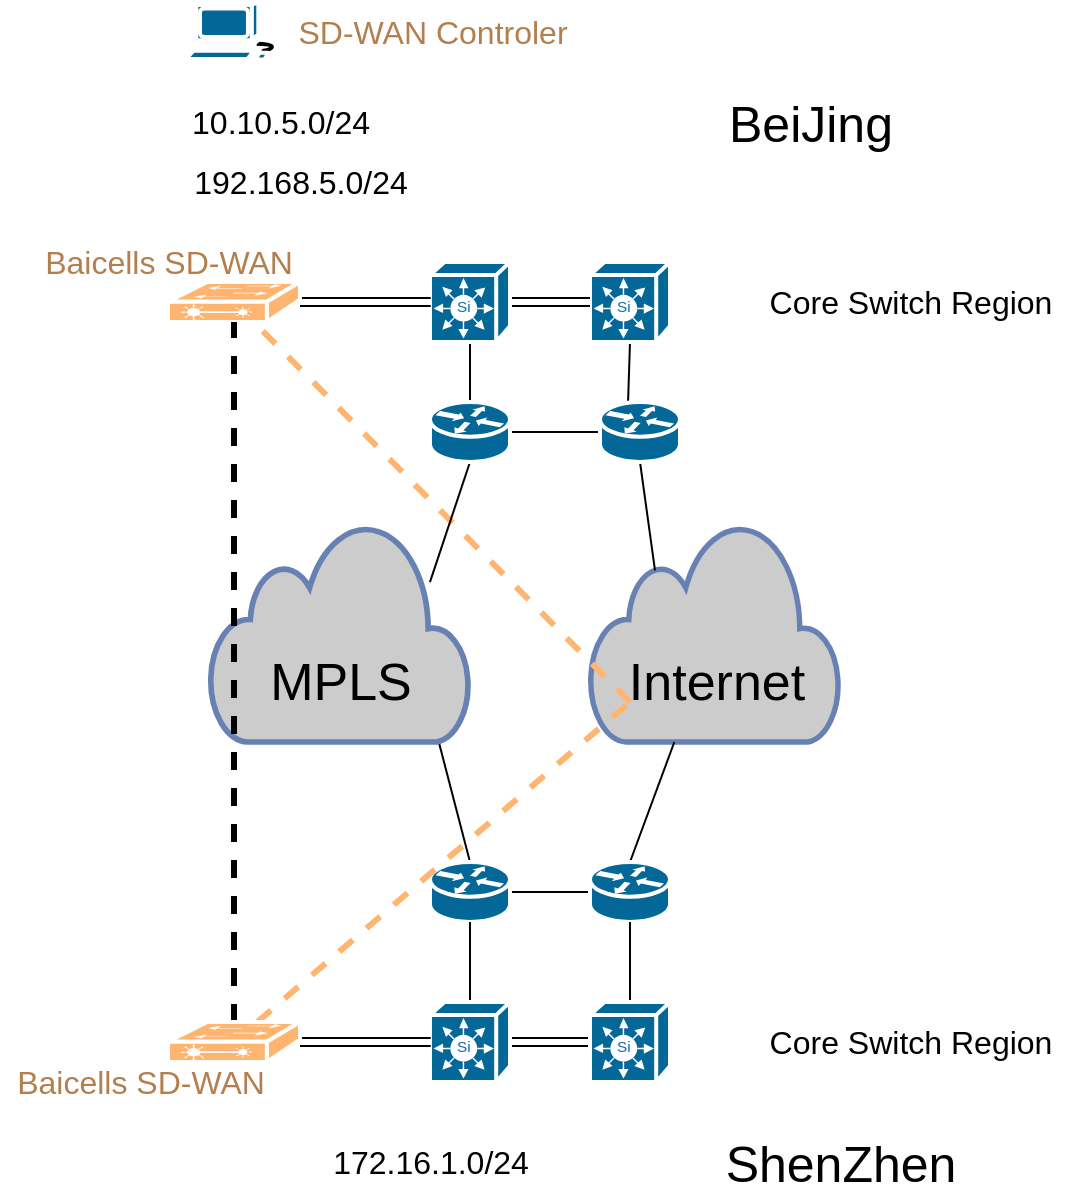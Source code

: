 <mxfile version="12.3.2" type="device" pages="1"><diagram id="PY_A-BzMhdaa1p5myp_l" name="Page-1"><mxGraphModel dx="1422" dy="708" grid="1" gridSize="10" guides="1" tooltips="1" connect="1" arrows="1" fold="1" page="1" pageScale="1" pageWidth="850" pageHeight="1100" math="0" shadow="0"><root><mxCell id="0"/><mxCell id="1" parent="0"/><mxCell id="iw6hG1QnWfBVN7cEv1At-9" value="" style="html=1;outlineConnect=0;fillColor=#CCCCCC;strokeColor=#6881B3;gradientColor=none;gradientDirection=north;strokeWidth=2;shape=mxgraph.networks.cloud;fontColor=#ffffff;" vertex="1" parent="1"><mxGeometry x="400" y="350" width="125" height="110" as="geometry"/></mxCell><mxCell id="iw6hG1QnWfBVN7cEv1At-35" style="edgeStyle=none;rounded=0;orthogonalLoop=1;jettySize=auto;html=1;exitX=0.5;exitY=1;exitDx=0;exitDy=0;exitPerimeter=0;entryX=0.35;entryY=0.033;entryDx=0;entryDy=0;entryPerimeter=0;endArrow=none;endFill=0;strokeColor=#000000;" edge="1" parent="1" source="iw6hG1QnWfBVN7cEv1At-5" target="iw6hG1QnWfBVN7cEv1At-15"><mxGeometry relative="1" as="geometry"/></mxCell><mxCell id="iw6hG1QnWfBVN7cEv1At-5" value="" style="shape=mxgraph.cisco.switches.simultilayer_switch;html=1;pointerEvents=1;dashed=0;fillColor=#036897;strokeColor=#ffffff;strokeWidth=2;verticalLabelPosition=bottom;verticalAlign=top;align=center;outlineConnect=0;" vertex="1" parent="1"><mxGeometry x="400" y="220" width="40" height="40" as="geometry"/></mxCell><mxCell id="iw6hG1QnWfBVN7cEv1At-39" style="edgeStyle=none;rounded=0;orthogonalLoop=1;jettySize=auto;html=1;exitX=1;exitY=0.5;exitDx=0;exitDy=0;exitPerimeter=0;entryX=0;entryY=0.5;entryDx=0;entryDy=0;entryPerimeter=0;endArrow=none;endFill=0;strokeColor=#000000;" edge="1" parent="1" source="iw6hG1QnWfBVN7cEv1At-7" target="iw6hG1QnWfBVN7cEv1At-10"><mxGeometry relative="1" as="geometry"/></mxCell><mxCell id="iw6hG1QnWfBVN7cEv1At-40" style="edgeStyle=none;rounded=0;orthogonalLoop=1;jettySize=auto;html=1;exitX=0.5;exitY=0;exitDx=0;exitDy=0;exitPerimeter=0;entryX=0.88;entryY=1;entryDx=0;entryDy=0;entryPerimeter=0;endArrow=none;endFill=0;strokeColor=#000000;" edge="1" parent="1" source="iw6hG1QnWfBVN7cEv1At-7" target="iw6hG1QnWfBVN7cEv1At-8"><mxGeometry relative="1" as="geometry"/></mxCell><mxCell id="iw6hG1QnWfBVN7cEv1At-7" value="" style="shape=mxgraph.cisco.routers.router;html=1;pointerEvents=1;dashed=0;fillColor=#036897;strokeColor=#ffffff;strokeWidth=2;verticalLabelPosition=bottom;verticalAlign=top;align=center;outlineConnect=0;" vertex="1" parent="1"><mxGeometry x="320" y="520" width="40" height="30" as="geometry"/></mxCell><mxCell id="iw6hG1QnWfBVN7cEv1At-8" value="" style="html=1;outlineConnect=0;fillColor=#CCCCCC;strokeColor=#6881B3;gradientColor=none;gradientDirection=north;strokeWidth=2;shape=mxgraph.networks.cloud;fontColor=#ffffff;" vertex="1" parent="1"><mxGeometry x="210" y="350" width="130" height="110" as="geometry"/></mxCell><mxCell id="iw6hG1QnWfBVN7cEv1At-28" style="edgeStyle=none;rounded=0;orthogonalLoop=1;jettySize=auto;html=1;dashed=1;endArrow=none;endFill=0;fillColor=#ffe6cc;strokeColor=#FFB570;strokeWidth=3;" edge="1" parent="1" target="iw6hG1QnWfBVN7cEv1At-16"><mxGeometry relative="1" as="geometry"><mxPoint x="420" y="440" as="sourcePoint"/></mxGeometry></mxCell><mxCell id="iw6hG1QnWfBVN7cEv1At-41" style="edgeStyle=none;rounded=0;orthogonalLoop=1;jettySize=auto;html=1;exitX=0.5;exitY=0;exitDx=0;exitDy=0;exitPerimeter=0;endArrow=none;endFill=0;strokeColor=#000000;" edge="1" parent="1" source="iw6hG1QnWfBVN7cEv1At-10" target="iw6hG1QnWfBVN7cEv1At-9"><mxGeometry relative="1" as="geometry"><mxPoint x="430" y="470" as="targetPoint"/></mxGeometry></mxCell><mxCell id="iw6hG1QnWfBVN7cEv1At-10" value="" style="shape=mxgraph.cisco.routers.router;html=1;pointerEvents=1;dashed=0;fillColor=#036897;strokeColor=#ffffff;strokeWidth=2;verticalLabelPosition=bottom;verticalAlign=top;align=center;outlineConnect=0;" vertex="1" parent="1"><mxGeometry x="400" y="520" width="40" height="30" as="geometry"/></mxCell><mxCell id="iw6hG1QnWfBVN7cEv1At-32" style="edgeStyle=none;shape=link;rounded=0;orthogonalLoop=1;jettySize=auto;html=1;exitX=1;exitY=0.5;exitDx=0;exitDy=0;exitPerimeter=0;entryX=0.01;entryY=0.5;entryDx=0;entryDy=0;entryPerimeter=0;endArrow=none;endFill=0;strokeColor=#000000;" edge="1" parent="1" source="iw6hG1QnWfBVN7cEv1At-11" target="iw6hG1QnWfBVN7cEv1At-12"><mxGeometry relative="1" as="geometry"/></mxCell><mxCell id="iw6hG1QnWfBVN7cEv1At-36" style="edgeStyle=none;rounded=0;orthogonalLoop=1;jettySize=auto;html=1;exitX=0.5;exitY=0;exitDx=0;exitDy=0;exitPerimeter=0;entryX=0.5;entryY=1;entryDx=0;entryDy=0;entryPerimeter=0;endArrow=none;endFill=0;strokeColor=#000000;" edge="1" parent="1" source="iw6hG1QnWfBVN7cEv1At-11" target="iw6hG1QnWfBVN7cEv1At-7"><mxGeometry relative="1" as="geometry"/></mxCell><mxCell id="iw6hG1QnWfBVN7cEv1At-11" value="" style="shape=mxgraph.cisco.switches.simultilayer_switch;html=1;pointerEvents=1;dashed=0;fillColor=#036897;strokeColor=#ffffff;strokeWidth=2;verticalLabelPosition=bottom;verticalAlign=top;align=center;outlineConnect=0;" vertex="1" parent="1"><mxGeometry x="320" y="590" width="40" height="40" as="geometry"/></mxCell><mxCell id="iw6hG1QnWfBVN7cEv1At-37" style="edgeStyle=none;rounded=0;orthogonalLoop=1;jettySize=auto;html=1;exitX=0.5;exitY=0;exitDx=0;exitDy=0;exitPerimeter=0;entryX=0.5;entryY=1;entryDx=0;entryDy=0;entryPerimeter=0;endArrow=none;endFill=0;strokeColor=#000000;" edge="1" parent="1" source="iw6hG1QnWfBVN7cEv1At-12" target="iw6hG1QnWfBVN7cEv1At-10"><mxGeometry relative="1" as="geometry"/></mxCell><mxCell id="iw6hG1QnWfBVN7cEv1At-12" value="" style="shape=mxgraph.cisco.switches.simultilayer_switch;html=1;pointerEvents=1;dashed=0;fillColor=#036897;strokeColor=#ffffff;strokeWidth=2;verticalLabelPosition=bottom;verticalAlign=top;align=center;outlineConnect=0;" vertex="1" parent="1"><mxGeometry x="400" y="590" width="40" height="40" as="geometry"/></mxCell><mxCell id="iw6hG1QnWfBVN7cEv1At-33" style="edgeStyle=none;shape=link;rounded=0;orthogonalLoop=1;jettySize=auto;html=1;exitX=1;exitY=0.5;exitDx=0;exitDy=0;exitPerimeter=0;endArrow=none;endFill=0;strokeColor=#000000;" edge="1" parent="1" source="iw6hG1QnWfBVN7cEv1At-13" target="iw6hG1QnWfBVN7cEv1At-5"><mxGeometry relative="1" as="geometry"/></mxCell><mxCell id="iw6hG1QnWfBVN7cEv1At-34" style="edgeStyle=none;rounded=0;orthogonalLoop=1;jettySize=auto;html=1;exitX=0.5;exitY=1;exitDx=0;exitDy=0;exitPerimeter=0;entryX=0.5;entryY=0;entryDx=0;entryDy=0;entryPerimeter=0;endArrow=none;endFill=0;strokeColor=#000000;" edge="1" parent="1" source="iw6hG1QnWfBVN7cEv1At-13" target="iw6hG1QnWfBVN7cEv1At-14"><mxGeometry relative="1" as="geometry"/></mxCell><mxCell id="iw6hG1QnWfBVN7cEv1At-13" value="" style="shape=mxgraph.cisco.switches.simultilayer_switch;html=1;pointerEvents=1;dashed=0;fillColor=#036897;strokeColor=#ffffff;strokeWidth=2;verticalLabelPosition=bottom;verticalAlign=top;align=center;outlineConnect=0;" vertex="1" parent="1"><mxGeometry x="320" y="220" width="40" height="40" as="geometry"/></mxCell><mxCell id="iw6hG1QnWfBVN7cEv1At-38" style="edgeStyle=none;rounded=0;orthogonalLoop=1;jettySize=auto;html=1;exitX=1;exitY=0.5;exitDx=0;exitDy=0;exitPerimeter=0;entryX=0;entryY=0.5;entryDx=0;entryDy=0;entryPerimeter=0;endArrow=none;endFill=0;strokeColor=#000000;" edge="1" parent="1" source="iw6hG1QnWfBVN7cEv1At-14" target="iw6hG1QnWfBVN7cEv1At-15"><mxGeometry relative="1" as="geometry"/></mxCell><mxCell id="iw6hG1QnWfBVN7cEv1At-43" style="edgeStyle=none;rounded=0;orthogonalLoop=1;jettySize=auto;html=1;exitX=0.5;exitY=1;exitDx=0;exitDy=0;exitPerimeter=0;endArrow=none;endFill=0;strokeColor=#000000;entryX=0.846;entryY=0.273;entryDx=0;entryDy=0;entryPerimeter=0;" edge="1" parent="1" source="iw6hG1QnWfBVN7cEv1At-14" target="iw6hG1QnWfBVN7cEv1At-8"><mxGeometry relative="1" as="geometry"><mxPoint x="320" y="370" as="targetPoint"/></mxGeometry></mxCell><mxCell id="iw6hG1QnWfBVN7cEv1At-14" value="" style="shape=mxgraph.cisco.routers.router;html=1;pointerEvents=1;dashed=0;fillColor=#036897;strokeColor=#ffffff;strokeWidth=2;verticalLabelPosition=bottom;verticalAlign=top;align=center;outlineConnect=0;" vertex="1" parent="1"><mxGeometry x="320" y="290" width="40" height="30" as="geometry"/></mxCell><mxCell id="iw6hG1QnWfBVN7cEv1At-42" style="edgeStyle=none;rounded=0;orthogonalLoop=1;jettySize=auto;html=1;exitX=0.5;exitY=1;exitDx=0;exitDy=0;exitPerimeter=0;endArrow=none;endFill=0;strokeColor=#000000;entryX=0.26;entryY=0.22;entryDx=0;entryDy=0;entryPerimeter=0;" edge="1" parent="1" source="iw6hG1QnWfBVN7cEv1At-15" target="iw6hG1QnWfBVN7cEv1At-9"><mxGeometry relative="1" as="geometry"/></mxCell><mxCell id="iw6hG1QnWfBVN7cEv1At-15" value="" style="shape=mxgraph.cisco.routers.router;html=1;pointerEvents=1;dashed=0;fillColor=#036897;strokeColor=#ffffff;strokeWidth=2;verticalLabelPosition=bottom;verticalAlign=top;align=center;outlineConnect=0;" vertex="1" parent="1"><mxGeometry x="405" y="290" width="40" height="30" as="geometry"/></mxCell><mxCell id="iw6hG1QnWfBVN7cEv1At-30" style="edgeStyle=none;rounded=0;orthogonalLoop=1;jettySize=auto;html=1;exitX=1;exitY=0.5;exitDx=0;exitDy=0;exitPerimeter=0;entryX=0.01;entryY=0.5;entryDx=0;entryDy=0;entryPerimeter=0;endArrow=none;endFill=0;strokeColor=#000000;shape=link;" edge="1" parent="1" source="iw6hG1QnWfBVN7cEv1At-16" target="iw6hG1QnWfBVN7cEv1At-13"><mxGeometry relative="1" as="geometry"/></mxCell><mxCell id="iw6hG1QnWfBVN7cEv1At-16" value="" style="shape=mxgraph.cisco.switches.layer_2_remote_switch;html=1;pointerEvents=1;dashed=0;fillColor=#FFB570;strokeColor=#ffffff;strokeWidth=2;verticalLabelPosition=bottom;verticalAlign=top;align=center;outlineConnect=0;" vertex="1" parent="1"><mxGeometry x="189" y="230" width="66" height="20" as="geometry"/></mxCell><mxCell id="iw6hG1QnWfBVN7cEv1At-25" style="edgeStyle=orthogonalEdgeStyle;rounded=0;orthogonalLoop=1;jettySize=auto;html=1;dashed=1;endArrow=none;endFill=0;entryX=0.5;entryY=1;entryDx=0;entryDy=0;entryPerimeter=0;strokeWidth=3;" edge="1" parent="1" source="iw6hG1QnWfBVN7cEv1At-17" target="iw6hG1QnWfBVN7cEv1At-16"><mxGeometry relative="1" as="geometry"><mxPoint x="222" y="320" as="targetPoint"/></mxGeometry></mxCell><mxCell id="iw6hG1QnWfBVN7cEv1At-29" style="edgeStyle=none;rounded=0;orthogonalLoop=1;jettySize=auto;html=1;dashed=1;endArrow=none;endFill=0;fillColor=#ffe6cc;strokeColor=#FFB570;strokeWidth=3;" edge="1" parent="1" source="iw6hG1QnWfBVN7cEv1At-17"><mxGeometry relative="1" as="geometry"><mxPoint x="420" y="440" as="targetPoint"/></mxGeometry></mxCell><mxCell id="iw6hG1QnWfBVN7cEv1At-31" style="edgeStyle=none;rounded=0;orthogonalLoop=1;jettySize=auto;html=1;exitX=1;exitY=0.5;exitDx=0;exitDy=0;exitPerimeter=0;entryX=0.01;entryY=0.5;entryDx=0;entryDy=0;entryPerimeter=0;endArrow=none;endFill=0;strokeColor=#000000;shape=link;" edge="1" parent="1" source="iw6hG1QnWfBVN7cEv1At-17" target="iw6hG1QnWfBVN7cEv1At-11"><mxGeometry relative="1" as="geometry"/></mxCell><mxCell id="iw6hG1QnWfBVN7cEv1At-17" value="" style="shape=mxgraph.cisco.switches.layer_2_remote_switch;html=1;pointerEvents=1;dashed=0;fillColor=#FFB570;strokeColor=#ffffff;strokeWidth=2;verticalLabelPosition=bottom;verticalAlign=top;align=center;outlineConnect=0;" vertex="1" parent="1"><mxGeometry x="189" y="600" width="66" height="20" as="geometry"/></mxCell><mxCell id="iw6hG1QnWfBVN7cEv1At-44" value="&lt;font style=&quot;font-size: 26px&quot;&gt;MPLS&lt;/font&gt;" style="text;html=1;resizable=0;autosize=1;align=center;verticalAlign=middle;points=[];fillColor=none;strokeColor=none;rounded=0;" vertex="1" parent="1"><mxGeometry x="230" y="420" width="90" height="20" as="geometry"/></mxCell><mxCell id="iw6hG1QnWfBVN7cEv1At-45" value="&lt;span style=&quot;font-size: 26px&quot;&gt;Internet&lt;/span&gt;" style="text;html=1;resizable=0;autosize=1;align=center;verticalAlign=middle;points=[];fillColor=none;strokeColor=none;rounded=0;" vertex="1" parent="1"><mxGeometry x="412.5" y="420" width="100" height="20" as="geometry"/></mxCell><mxCell id="iw6hG1QnWfBVN7cEv1At-46" value="&lt;span style=&quot;font-size: 25px&quot;&gt;BeiJing&lt;/span&gt;" style="text;html=1;resizable=0;autosize=1;align=center;verticalAlign=middle;points=[];fillColor=none;strokeColor=none;rounded=0;" vertex="1" parent="1"><mxGeometry x="460" y="140" width="100" height="20" as="geometry"/></mxCell><mxCell id="iw6hG1QnWfBVN7cEv1At-47" value="&lt;span style=&quot;font-size: 25px&quot;&gt;ShenZhen&lt;/span&gt;" style="text;html=1;resizable=0;autosize=1;align=center;verticalAlign=middle;points=[];fillColor=none;strokeColor=none;rounded=0;" vertex="1" parent="1"><mxGeometry x="460" y="660" width="130" height="20" as="geometry"/></mxCell><mxCell id="iw6hG1QnWfBVN7cEv1At-48" value="&lt;font style=&quot;font-size: 16px&quot;&gt;172.16.1.0/24&lt;/font&gt;" style="text;html=1;resizable=0;autosize=1;align=center;verticalAlign=middle;points=[];fillColor=none;strokeColor=none;rounded=0;" vertex="1" parent="1"><mxGeometry x="265" y="660" width="110" height="20" as="geometry"/></mxCell><mxCell id="iw6hG1QnWfBVN7cEv1At-49" value="&lt;font style=&quot;font-size: 16px&quot;&gt;10.10.5.0/24&lt;/font&gt;" style="text;html=1;resizable=0;autosize=1;align=center;verticalAlign=middle;points=[];fillColor=none;strokeColor=none;rounded=0;" vertex="1" parent="1"><mxGeometry x="195" y="140" width="100" height="20" as="geometry"/></mxCell><mxCell id="iw6hG1QnWfBVN7cEv1At-50" value="&lt;font style=&quot;font-size: 16px&quot;&gt;192.168.5.0/24&lt;/font&gt;" style="text;html=1;resizable=0;autosize=1;align=center;verticalAlign=middle;points=[];fillColor=none;strokeColor=none;rounded=0;" vertex="1" parent="1"><mxGeometry x="195" y="170" width="120" height="20" as="geometry"/></mxCell><mxCell id="iw6hG1QnWfBVN7cEv1At-51" value="&lt;span style=&quot;font-size: 16px&quot;&gt;Baicells SD-WAN&lt;/span&gt;" style="text;html=1;resizable=0;autosize=1;align=center;verticalAlign=middle;points=[];fillColor=none;strokeColor=none;rounded=0;fontColor=#B37F4F;" vertex="1" parent="1"><mxGeometry x="105" y="620" width="140" height="20" as="geometry"/></mxCell><mxCell id="iw6hG1QnWfBVN7cEv1At-52" value="&lt;span style=&quot;font-size: 16px&quot;&gt;Baicells SD-WAN&lt;/span&gt;" style="text;html=1;resizable=0;autosize=1;align=center;verticalAlign=middle;points=[];fillColor=none;strokeColor=none;rounded=0;fontColor=#B37F4F;" vertex="1" parent="1"><mxGeometry x="119" y="210" width="140" height="20" as="geometry"/></mxCell><mxCell id="iw6hG1QnWfBVN7cEv1At-53" value="" style="shape=mxgraph.cisco.computers_and_peripherals.workstation;html=1;pointerEvents=1;dashed=0;fillColor=#036897;strokeColor=#ffffff;strokeWidth=2;verticalLabelPosition=bottom;verticalAlign=top;align=center;outlineConnect=0;" vertex="1" parent="1"><mxGeometry x="198" y="90" width="48" height="30" as="geometry"/></mxCell><mxCell id="iw6hG1QnWfBVN7cEv1At-54" value="&lt;span style=&quot;font-size: 16px&quot;&gt;SD-WAN Controler&lt;/span&gt;" style="text;html=1;resizable=0;autosize=1;align=center;verticalAlign=middle;points=[];fillColor=none;strokeColor=none;rounded=0;fontColor=#B37F4F;" vertex="1" parent="1"><mxGeometry x="246" y="95" width="150" height="20" as="geometry"/></mxCell><mxCell id="iw6hG1QnWfBVN7cEv1At-55" value="&lt;span style=&quot;font-size: 16px&quot;&gt;Core Switch Region&lt;/span&gt;" style="text;html=1;resizable=0;autosize=1;align=center;verticalAlign=middle;points=[];fillColor=none;strokeColor=none;rounded=0;" vertex="1" parent="1"><mxGeometry x="480" y="230" width="160" height="20" as="geometry"/></mxCell><mxCell id="iw6hG1QnWfBVN7cEv1At-56" value="&lt;span style=&quot;font-size: 16px&quot;&gt;Core Switch Region&lt;/span&gt;" style="text;html=1;resizable=0;autosize=1;align=center;verticalAlign=middle;points=[];fillColor=none;strokeColor=none;rounded=0;" vertex="1" parent="1"><mxGeometry x="480" y="600" width="160" height="20" as="geometry"/></mxCell></root></mxGraphModel></diagram></mxfile>